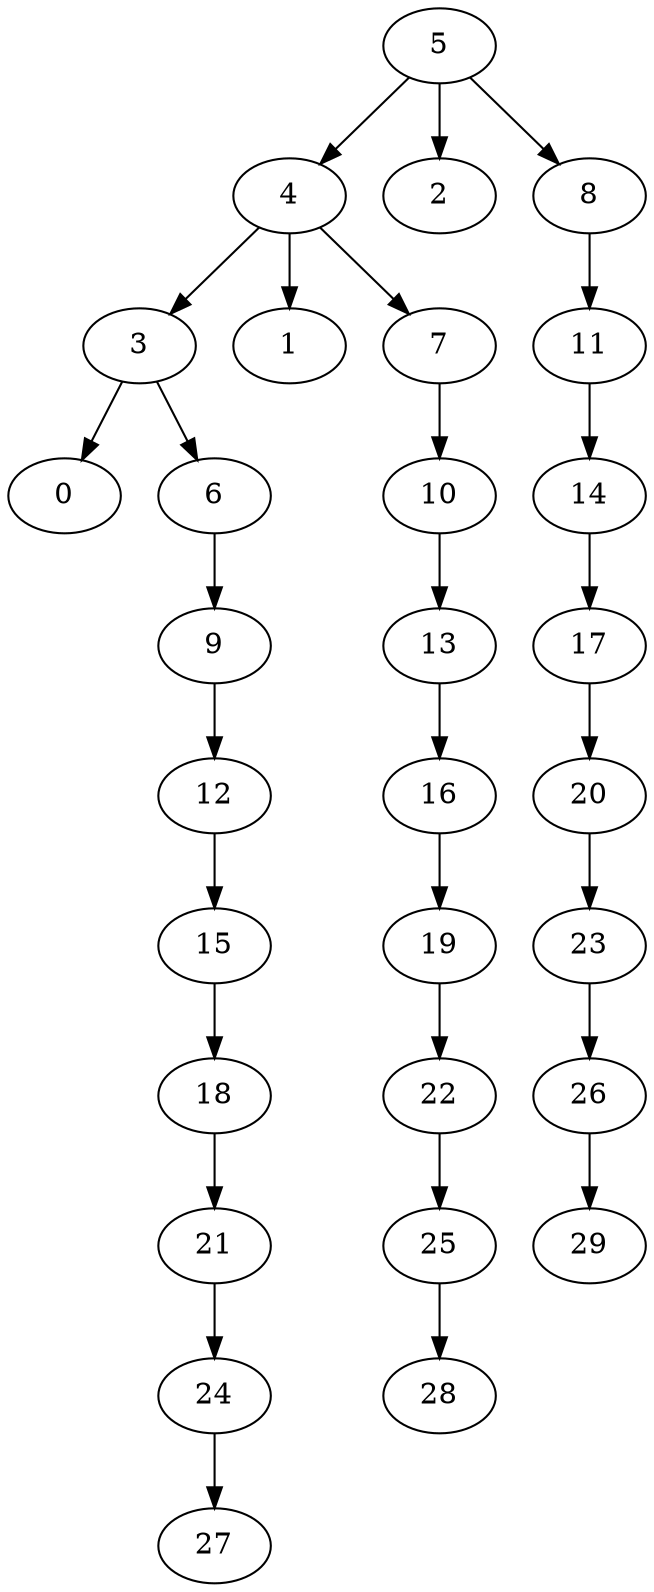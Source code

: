 digraph Grid_columns_10_rows_3_BFS_5 {
5;
4;
2;
8;
3;
1;
7;
11;
0;
6;
10;
14;
9;
13;
17;
12;
16;
20;
15;
19;
23;
18;
22;
26;
21;
25;
29;
24;
28;
27;
5 -> 4;
5 -> 2;
5 -> 8;
4 -> 3;
4 -> 1;
4 -> 7;
8 -> 11;
3 -> 0;
3 -> 6;
7 -> 10;
11 -> 14;
6 -> 9;
10 -> 13;
14 -> 17;
9 -> 12;
13 -> 16;
17 -> 20;
12 -> 15;
16 -> 19;
20 -> 23;
15 -> 18;
19 -> 22;
23 -> 26;
18 -> 21;
22 -> 25;
26 -> 29;
21 -> 24;
25 -> 28;
24 -> 27;
}